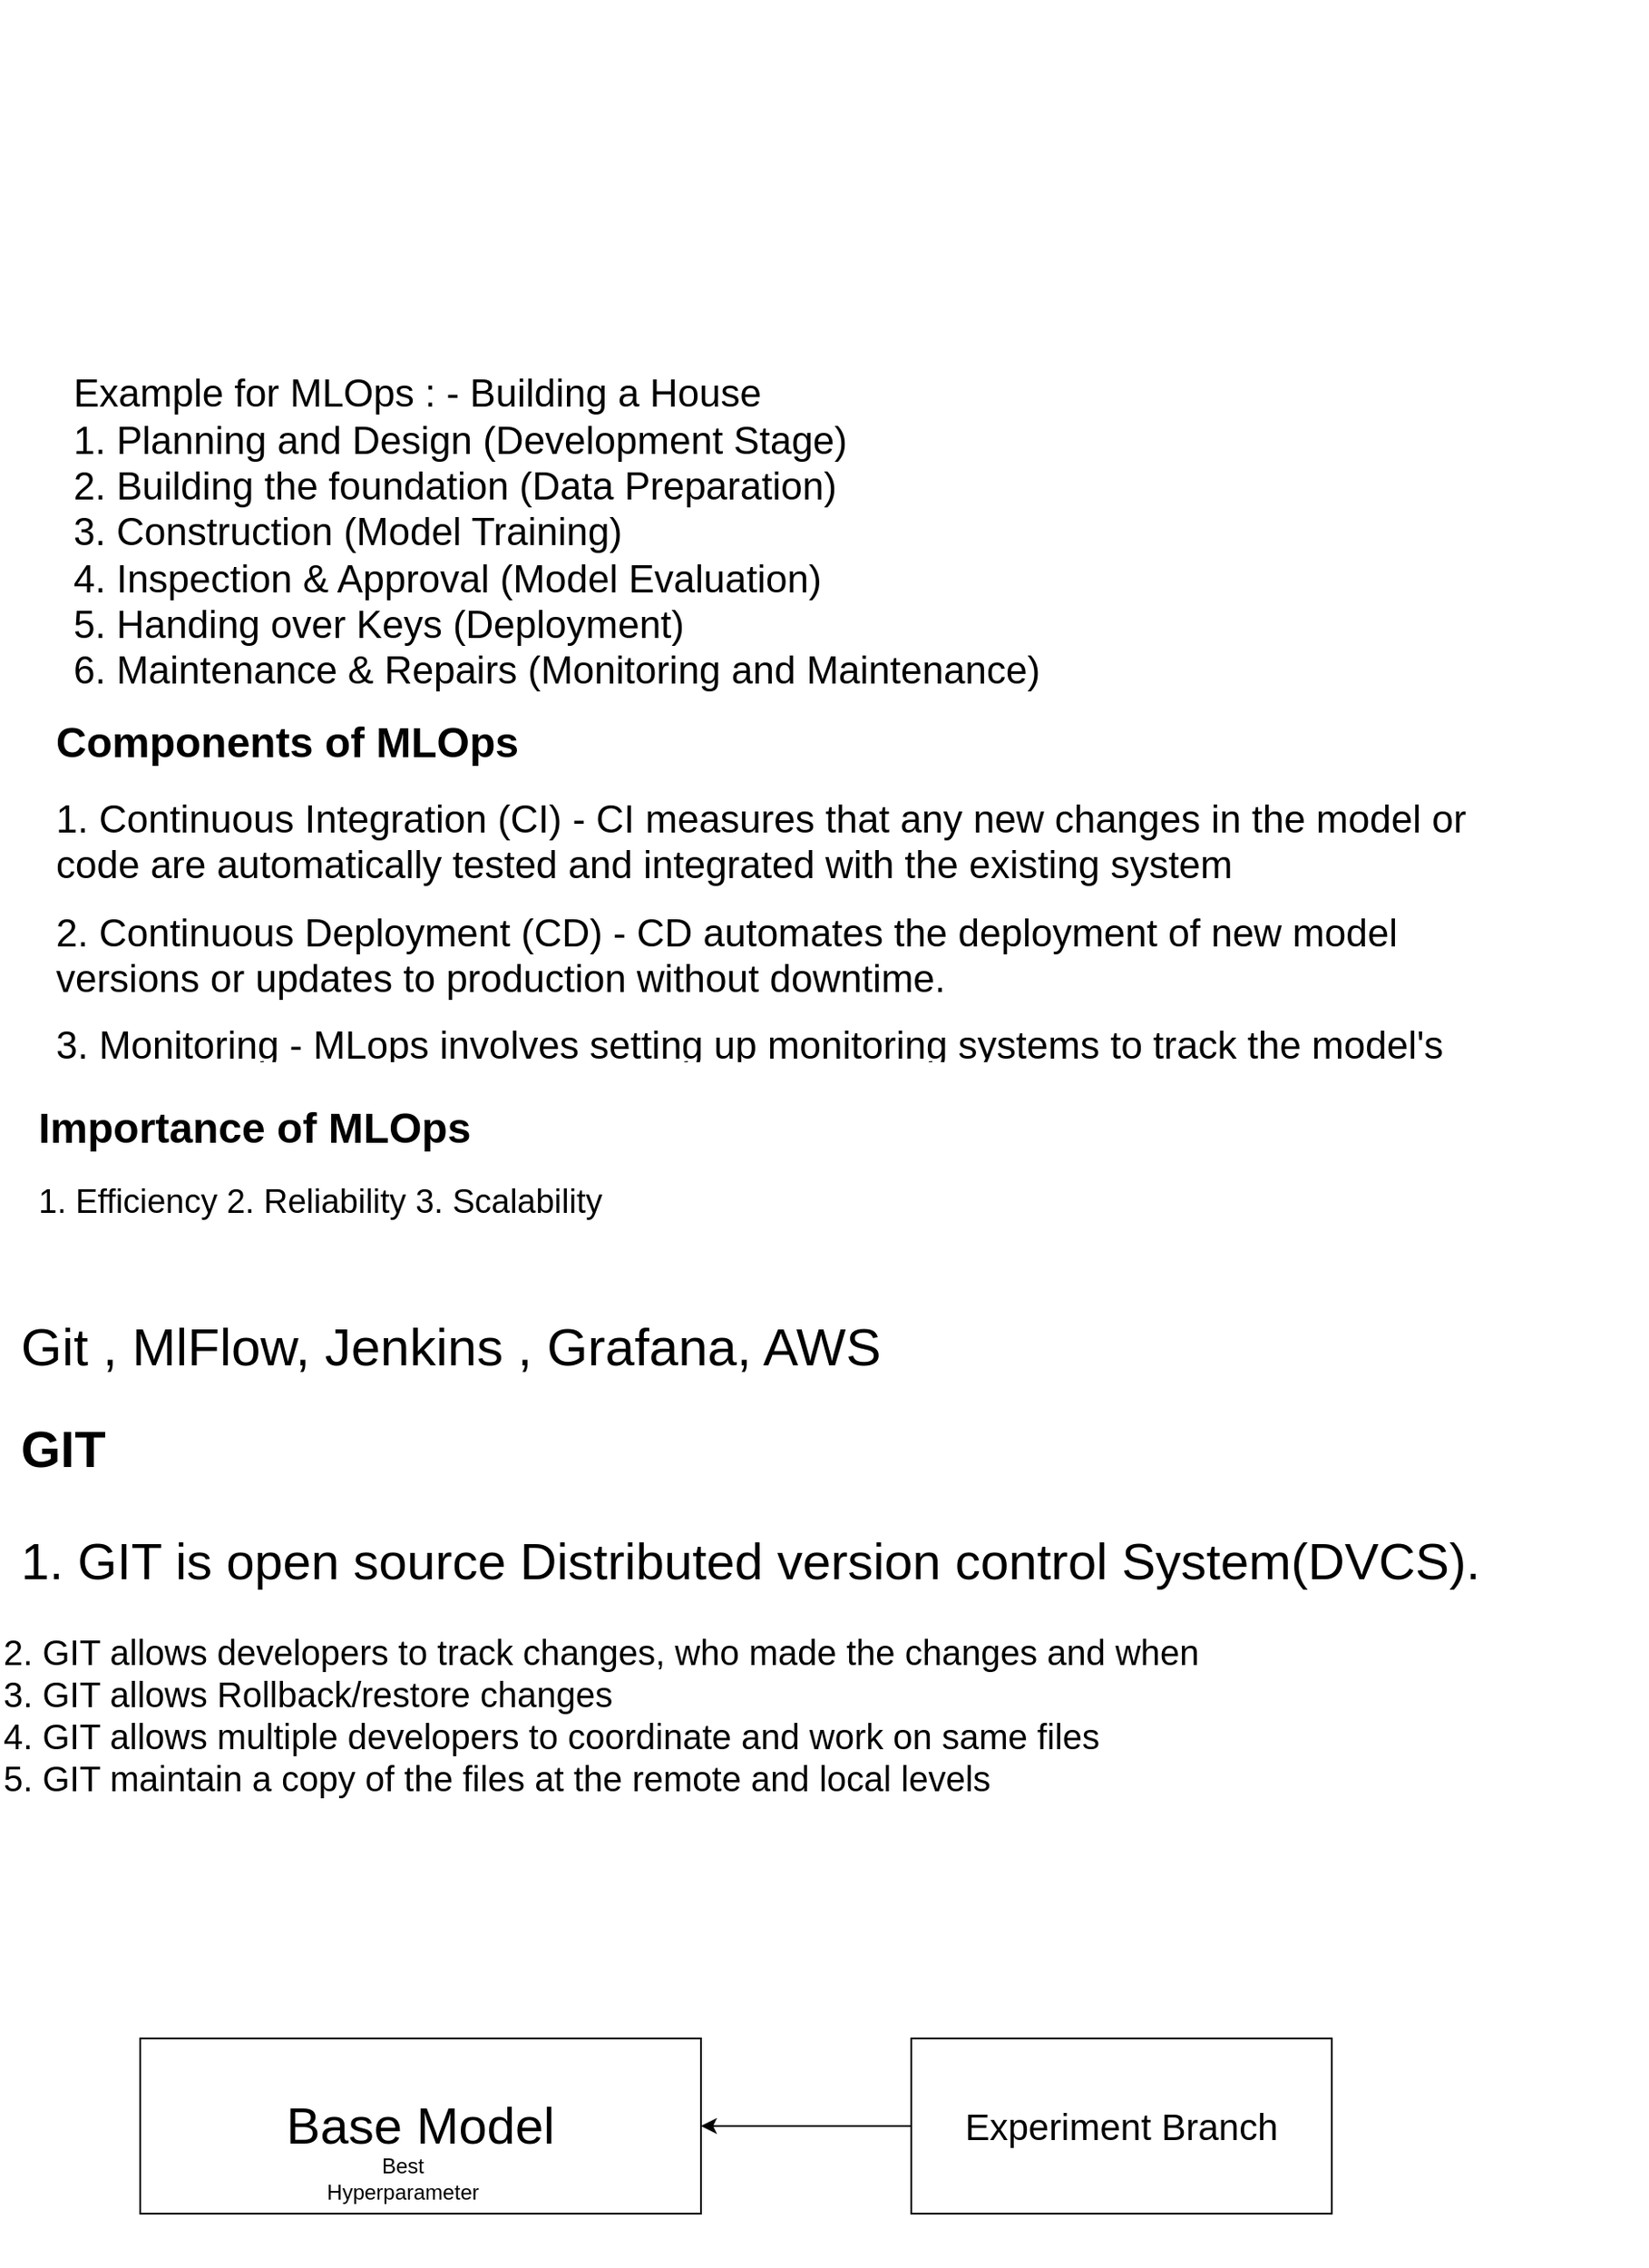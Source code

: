 <mxfile version="24.4.4" type="github">
  <diagram name="Page-1" id="S3WV63hMLyfiwd73OtHw">
    <mxGraphModel dx="1804" dy="3942" grid="1" gridSize="10" guides="1" tooltips="1" connect="1" arrows="1" fold="1" page="1" pageScale="1" pageWidth="850" pageHeight="1100" math="0" shadow="0">
      <root>
        <mxCell id="0" />
        <mxCell id="1" parent="0" />
        <mxCell id="L0BqzjM5201Pp3WmGv8X-2" value="&lt;div align=&quot;left&quot;&gt;&lt;font style=&quot;font-size: 22px;&quot;&gt;&lt;br&gt;&lt;/font&gt;&lt;/div&gt;&lt;div align=&quot;left&quot;&gt;&lt;font style=&quot;font-size: 22px;&quot;&gt;&lt;br&gt;&lt;/font&gt;&lt;/div&gt;&lt;div align=&quot;left&quot;&gt;&lt;font style=&quot;font-size: 22px;&quot;&gt;&lt;br&gt;&lt;/font&gt;&lt;/div&gt;&lt;div align=&quot;left&quot;&gt;&lt;font style=&quot;font-size: 22px;&quot;&gt;&lt;br&gt;&lt;/font&gt;&lt;/div&gt;&lt;div align=&quot;left&quot;&gt;&lt;font style=&quot;font-size: 22px;&quot;&gt;&lt;br&gt;&lt;/font&gt;&lt;/div&gt;&lt;div align=&quot;left&quot;&gt;&lt;font style=&quot;font-size: 22px;&quot;&gt;&lt;br&gt;&lt;/font&gt;&lt;/div&gt;&lt;div align=&quot;left&quot;&gt;&lt;font style=&quot;font-size: 22px;&quot;&gt;&lt;br&gt;&lt;/font&gt;&lt;/div&gt;&lt;div align=&quot;left&quot;&gt;&lt;font style=&quot;font-size: 22px;&quot;&gt;&lt;br&gt;&lt;/font&gt;&lt;/div&gt;&lt;div align=&quot;left&quot;&gt;&lt;font style=&quot;font-size: 22px;&quot;&gt;Example for MLOps : - Building a House&lt;/font&gt;&lt;/div&gt;&lt;div align=&quot;left&quot;&gt;&lt;font style=&quot;font-size: 22px;&quot;&gt;1. Planning and Design (Development Stage)&lt;br&gt;&lt;/font&gt;&lt;/div&gt;&lt;div align=&quot;left&quot;&gt;&lt;font style=&quot;font-size: 22px;&quot;&gt;2. Building the foundation (Data Preparation)&lt;br&gt;&lt;/font&gt;&lt;/div&gt;&lt;div align=&quot;left&quot;&gt;&lt;font style=&quot;font-size: 22px;&quot;&gt;3. Construction (Model Training)&lt;br&gt;&lt;/font&gt;&lt;/div&gt;&lt;div align=&quot;left&quot;&gt;&lt;font style=&quot;font-size: 22px;&quot;&gt;4. Inspection &amp;amp; Approval (Model Evaluation)&lt;br&gt;&lt;/font&gt;&lt;/div&gt;&lt;div align=&quot;left&quot;&gt;&lt;font style=&quot;font-size: 22px;&quot;&gt;5. Handing over Keys (Deployment)&lt;br&gt;&lt;/font&gt;&lt;/div&gt;&lt;div align=&quot;left&quot;&gt;&lt;font style=&quot;font-size: 22px;&quot;&gt;6. Maintenance &amp;amp; Repairs (Monitoring and Maintenance)&lt;br&gt;&lt;/font&gt;&lt;/div&gt;&lt;div align=&quot;left&quot;&gt;&lt;font style=&quot;font-size: 22px;&quot;&gt;&lt;br&gt;&lt;/font&gt;&lt;/div&gt;&lt;div align=&quot;left&quot;&gt;&lt;font style=&quot;font-size: 22px;&quot;&gt;&lt;br&gt;&lt;/font&gt;&lt;/div&gt;&lt;div align=&quot;left&quot;&gt;&lt;font style=&quot;font-size: 22px;&quot;&gt;&lt;br&gt;&lt;/font&gt;&lt;/div&gt;" style="text;html=1;align=left;verticalAlign=middle;whiteSpace=wrap;rounded=0;" vertex="1" parent="1">
          <mxGeometry x="-10" y="-2380" width="830" height="30" as="geometry" />
        </mxCell>
        <mxCell id="L0BqzjM5201Pp3WmGv8X-3" value="&lt;h1 style=&quot;margin-top: 0px;&quot;&gt;Components of MLOps&lt;br&gt;&lt;/h1&gt;&lt;p&gt;&lt;font style=&quot;font-size: 22px;&quot;&gt;1. Continuous Integration (CI) - CI measures that any new changes in the model or code are automatically tested and integrated with the existing system&lt;br&gt;&lt;/font&gt;&lt;/p&gt;&lt;p&gt;&lt;font style=&quot;font-size: 22px;&quot;&gt;2. Continuous Deployment (CD) - CD automates the deployment of new model versions or updates to production without downtime.&lt;br&gt;&lt;/font&gt;&lt;/p&gt;&lt;p&gt;&lt;font style=&quot;font-size: 22px;&quot;&gt;3. Monitoring - MLops involves setting up monitoring systems to track the model&#39;s performance, detect anomalies and gather data on how it it&#39;s being used.&lt;br&gt;&lt;/font&gt;&lt;/p&gt;" style="text;html=1;whiteSpace=wrap;overflow=hidden;rounded=0;" vertex="1" parent="1">
          <mxGeometry x="-20" y="-2200" width="850" height="200" as="geometry" />
        </mxCell>
        <mxCell id="L0BqzjM5201Pp3WmGv8X-4" value="&lt;h1 style=&quot;margin-top: 0px;&quot;&gt;Importance of MLOps&lt;br&gt;&lt;/h1&gt;&lt;p&gt;&lt;font style=&quot;font-size: 19px;&quot;&gt;1. Efficiency 2. Reliability 3. Scalability&lt;br&gt;&lt;/font&gt;&lt;/p&gt;" style="text;html=1;whiteSpace=wrap;overflow=hidden;rounded=0;" vertex="1" parent="1">
          <mxGeometry x="-30" y="-1980" width="830" height="120" as="geometry" />
        </mxCell>
        <mxCell id="L0BqzjM5201Pp3WmGv8X-5" value="&lt;div align=&quot;left&quot;&gt;&lt;font style=&quot;font-size: 30px;&quot;&gt;Git , MlFlow, Jenkins , Grafana, AWS&lt;br&gt;&lt;/font&gt;&lt;/div&gt;" style="text;html=1;align=left;verticalAlign=middle;whiteSpace=wrap;rounded=0;strokeWidth=4;" vertex="1" parent="1">
          <mxGeometry x="-40" y="-1890" width="710" height="110" as="geometry" />
        </mxCell>
        <mxCell id="L0BqzjM5201Pp3WmGv8X-6" value="&lt;h1 style=&quot;margin-top: 0px; font-size: 29px;&quot;&gt;GIT&lt;/h1&gt;&lt;p style=&quot;font-size: 29px;&quot;&gt;1. GIT is open source Distributed version control System(DVCS).&lt;/p&gt;&lt;p style=&quot;font-size: 29px;&quot;&gt;2. A version control system allows us to record changes to files over a period&lt;/p&gt;&lt;p style=&quot;font-size: 29px;&quot;&gt;3. GIT is used to mainintain the historical and current versions of source code.&lt;/p&gt;&lt;p style=&quot;font-size: 29px;&quot;&gt;Usage of GIT at higher level&lt;/p&gt;&lt;p style=&quot;font-size: 29px;&quot;&gt;=&amp;gt; In a project, developers have a copy of all versions of the code stored in the central server.&lt;/p&gt;&lt;p style=&quot;font-size: 29px;&quot;&gt;=&amp;gt; GiT allows to track the changes, who made the changes and when&lt;/p&gt;&lt;p style=&quot;font-size: 29px;&quot;&gt;=&amp;gt; GIT allows rollback/ restore changes&lt;/p&gt;&lt;p style=&quot;font-size: 29px;&quot;&gt;=&amp;gt; GIT allows multiple developers to coordinate and work on the same file&lt;/p&gt;&lt;p style=&quot;font-size: 29px;&quot;&gt;=&amp;gt; GIT can maintain a copy of file at remote and local level&lt;br&gt;&lt;/p&gt;" style="text;html=1;whiteSpace=wrap;overflow=hidden;rounded=0;" vertex="1" parent="1">
          <mxGeometry x="-40" y="-1800" width="930" height="120" as="geometry" />
        </mxCell>
        <mxCell id="L0BqzjM5201Pp3WmGv8X-7" value="&lt;font style=&quot;font-size: 29px;&quot;&gt;Base Model&lt;/font&gt;" style="rounded=0;whiteSpace=wrap;html=1;" vertex="1" parent="1">
          <mxGeometry x="30" y="-1440" width="320" height="100" as="geometry" />
        </mxCell>
        <mxCell id="L0BqzjM5201Pp3WmGv8X-8" value="Best Hyperparameter" style="text;html=1;align=center;verticalAlign=middle;whiteSpace=wrap;rounded=0;" vertex="1" parent="1">
          <mxGeometry x="150" y="-1410" width="60" height="100" as="geometry" />
        </mxCell>
        <mxCell id="L0BqzjM5201Pp3WmGv8X-12" style="edgeStyle=orthogonalEdgeStyle;rounded=0;orthogonalLoop=1;jettySize=auto;html=1;" edge="1" parent="1" source="L0BqzjM5201Pp3WmGv8X-9" target="L0BqzjM5201Pp3WmGv8X-7">
          <mxGeometry relative="1" as="geometry" />
        </mxCell>
        <mxCell id="L0BqzjM5201Pp3WmGv8X-9" value="&lt;font style=&quot;font-size: 21px;&quot;&gt;Experiment Branch&lt;/font&gt;" style="rounded=0;whiteSpace=wrap;html=1;" vertex="1" parent="1">
          <mxGeometry x="470" y="-1440" width="240" height="100" as="geometry" />
        </mxCell>
        <mxCell id="L0BqzjM5201Pp3WmGv8X-16" value="&lt;div align=&quot;left&quot;&gt;&lt;font style=&quot;font-size: 20px;&quot;&gt;2. GIT allows developers to track changes, who made the changes and when&lt;/font&gt;&lt;/div&gt;&lt;div align=&quot;left&quot;&gt;&lt;font style=&quot;font-size: 20px;&quot;&gt;3. GIT allows Rollback/restore changes&lt;/font&gt;&lt;/div&gt;&lt;div align=&quot;left&quot;&gt;&lt;font style=&quot;font-size: 20px;&quot;&gt;4. GIT allows multiple developers to coordinate and work on same files&lt;/font&gt;&lt;/div&gt;&lt;div align=&quot;left&quot;&gt;&lt;font style=&quot;font-size: 20px;&quot;&gt;5. GIT maintain a copy of the files at the remote and local levels&lt;br&gt;&lt;/font&gt;&lt;/div&gt;" style="text;html=1;align=left;verticalAlign=middle;whiteSpace=wrap;rounded=0;" vertex="1" parent="1">
          <mxGeometry x="-50" y="-1640" width="760" height="30" as="geometry" />
        </mxCell>
      </root>
    </mxGraphModel>
  </diagram>
</mxfile>
